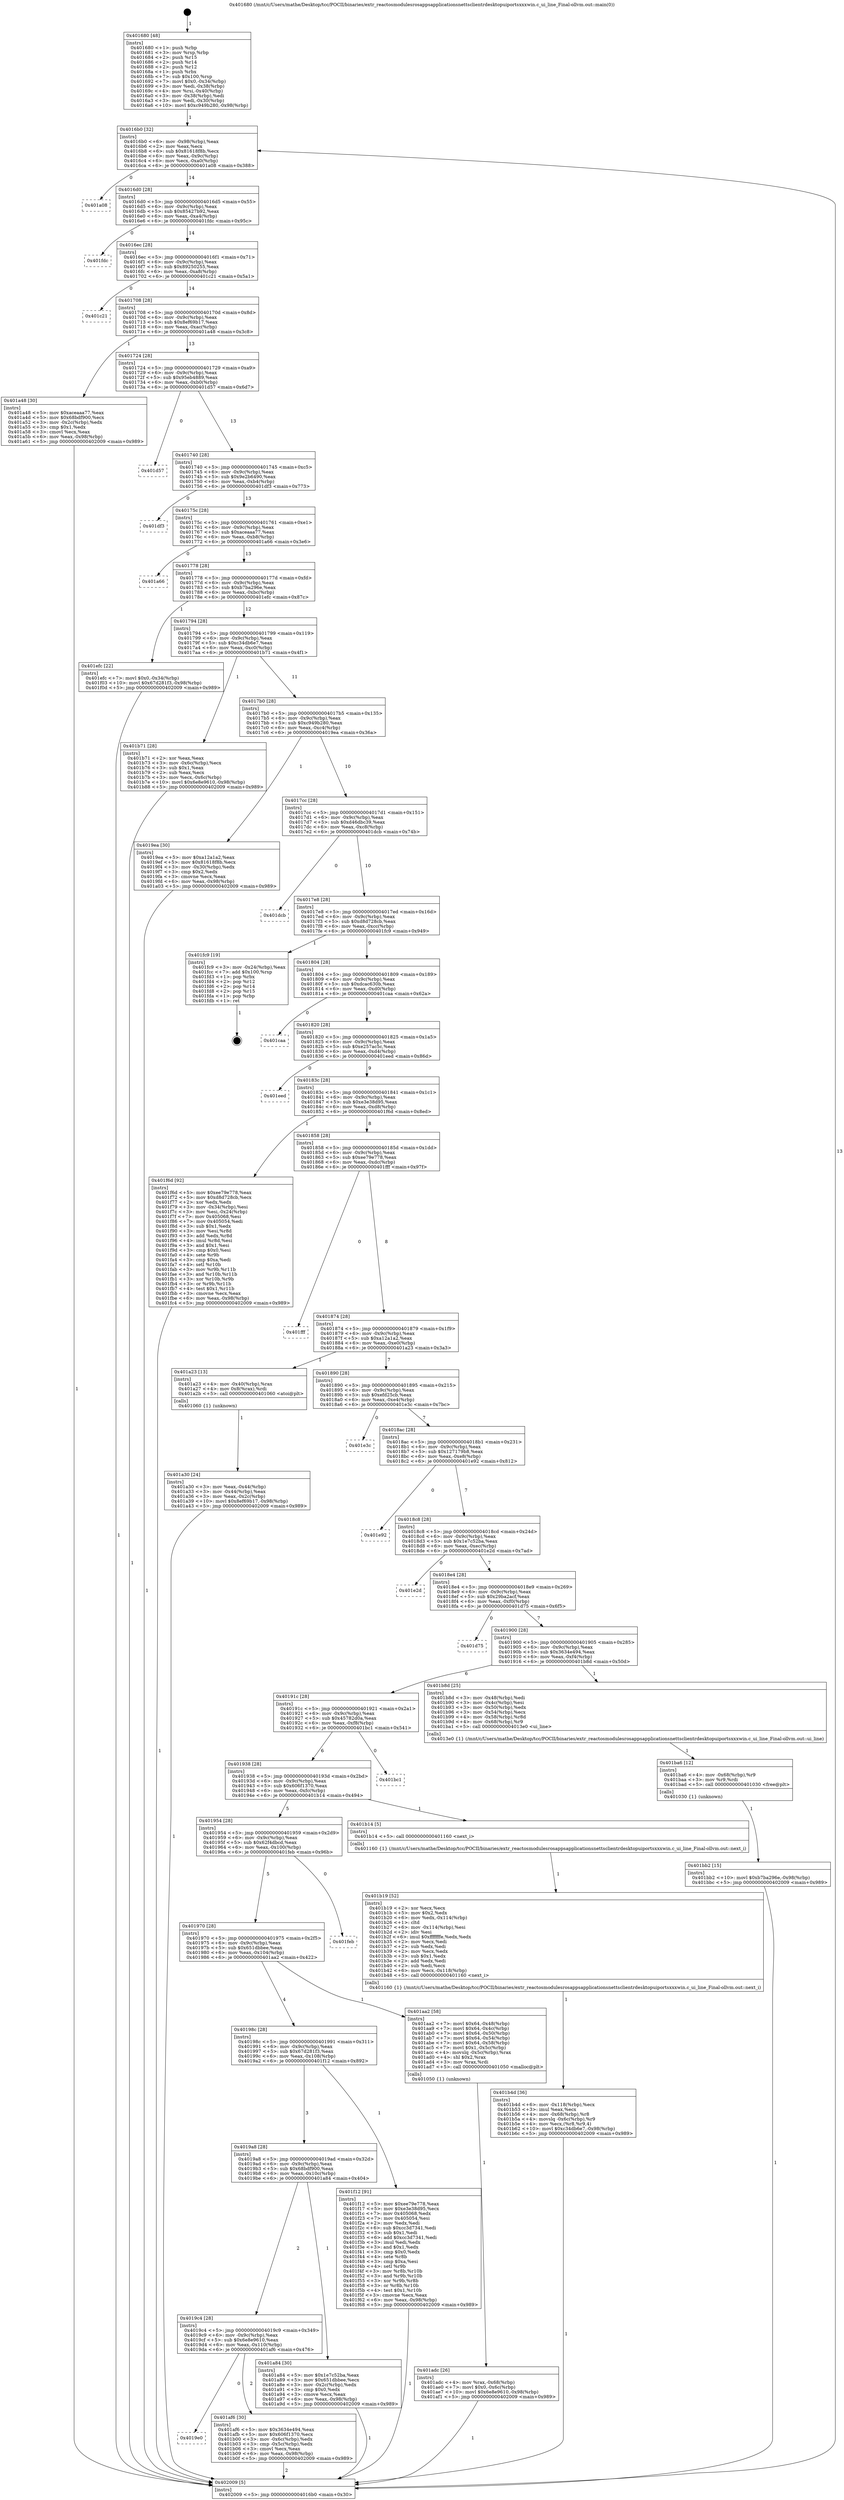 digraph "0x401680" {
  label = "0x401680 (/mnt/c/Users/mathe/Desktop/tcc/POCII/binaries/extr_reactosmodulesrosappsapplicationsnettsclientrdesktopuiportsxxxwin.c_ui_line_Final-ollvm.out::main(0))"
  labelloc = "t"
  node[shape=record]

  Entry [label="",width=0.3,height=0.3,shape=circle,fillcolor=black,style=filled]
  "0x4016b0" [label="{
     0x4016b0 [32]\l
     | [instrs]\l
     &nbsp;&nbsp;0x4016b0 \<+6\>: mov -0x98(%rbp),%eax\l
     &nbsp;&nbsp;0x4016b6 \<+2\>: mov %eax,%ecx\l
     &nbsp;&nbsp;0x4016b8 \<+6\>: sub $0x81618f8b,%ecx\l
     &nbsp;&nbsp;0x4016be \<+6\>: mov %eax,-0x9c(%rbp)\l
     &nbsp;&nbsp;0x4016c4 \<+6\>: mov %ecx,-0xa0(%rbp)\l
     &nbsp;&nbsp;0x4016ca \<+6\>: je 0000000000401a08 \<main+0x388\>\l
  }"]
  "0x401a08" [label="{
     0x401a08\l
  }", style=dashed]
  "0x4016d0" [label="{
     0x4016d0 [28]\l
     | [instrs]\l
     &nbsp;&nbsp;0x4016d0 \<+5\>: jmp 00000000004016d5 \<main+0x55\>\l
     &nbsp;&nbsp;0x4016d5 \<+6\>: mov -0x9c(%rbp),%eax\l
     &nbsp;&nbsp;0x4016db \<+5\>: sub $0x85427b92,%eax\l
     &nbsp;&nbsp;0x4016e0 \<+6\>: mov %eax,-0xa4(%rbp)\l
     &nbsp;&nbsp;0x4016e6 \<+6\>: je 0000000000401fdc \<main+0x95c\>\l
  }"]
  Exit [label="",width=0.3,height=0.3,shape=circle,fillcolor=black,style=filled,peripheries=2]
  "0x401fdc" [label="{
     0x401fdc\l
  }", style=dashed]
  "0x4016ec" [label="{
     0x4016ec [28]\l
     | [instrs]\l
     &nbsp;&nbsp;0x4016ec \<+5\>: jmp 00000000004016f1 \<main+0x71\>\l
     &nbsp;&nbsp;0x4016f1 \<+6\>: mov -0x9c(%rbp),%eax\l
     &nbsp;&nbsp;0x4016f7 \<+5\>: sub $0x89250255,%eax\l
     &nbsp;&nbsp;0x4016fc \<+6\>: mov %eax,-0xa8(%rbp)\l
     &nbsp;&nbsp;0x401702 \<+6\>: je 0000000000401c21 \<main+0x5a1\>\l
  }"]
  "0x401bb2" [label="{
     0x401bb2 [15]\l
     | [instrs]\l
     &nbsp;&nbsp;0x401bb2 \<+10\>: movl $0xb7ba296e,-0x98(%rbp)\l
     &nbsp;&nbsp;0x401bbc \<+5\>: jmp 0000000000402009 \<main+0x989\>\l
  }"]
  "0x401c21" [label="{
     0x401c21\l
  }", style=dashed]
  "0x401708" [label="{
     0x401708 [28]\l
     | [instrs]\l
     &nbsp;&nbsp;0x401708 \<+5\>: jmp 000000000040170d \<main+0x8d\>\l
     &nbsp;&nbsp;0x40170d \<+6\>: mov -0x9c(%rbp),%eax\l
     &nbsp;&nbsp;0x401713 \<+5\>: sub $0x8ef69b17,%eax\l
     &nbsp;&nbsp;0x401718 \<+6\>: mov %eax,-0xac(%rbp)\l
     &nbsp;&nbsp;0x40171e \<+6\>: je 0000000000401a48 \<main+0x3c8\>\l
  }"]
  "0x401ba6" [label="{
     0x401ba6 [12]\l
     | [instrs]\l
     &nbsp;&nbsp;0x401ba6 \<+4\>: mov -0x68(%rbp),%r9\l
     &nbsp;&nbsp;0x401baa \<+3\>: mov %r9,%rdi\l
     &nbsp;&nbsp;0x401bad \<+5\>: call 0000000000401030 \<free@plt\>\l
     | [calls]\l
     &nbsp;&nbsp;0x401030 \{1\} (unknown)\l
  }"]
  "0x401a48" [label="{
     0x401a48 [30]\l
     | [instrs]\l
     &nbsp;&nbsp;0x401a48 \<+5\>: mov $0xaceaaa77,%eax\l
     &nbsp;&nbsp;0x401a4d \<+5\>: mov $0x68bdf900,%ecx\l
     &nbsp;&nbsp;0x401a52 \<+3\>: mov -0x2c(%rbp),%edx\l
     &nbsp;&nbsp;0x401a55 \<+3\>: cmp $0x1,%edx\l
     &nbsp;&nbsp;0x401a58 \<+3\>: cmovl %ecx,%eax\l
     &nbsp;&nbsp;0x401a5b \<+6\>: mov %eax,-0x98(%rbp)\l
     &nbsp;&nbsp;0x401a61 \<+5\>: jmp 0000000000402009 \<main+0x989\>\l
  }"]
  "0x401724" [label="{
     0x401724 [28]\l
     | [instrs]\l
     &nbsp;&nbsp;0x401724 \<+5\>: jmp 0000000000401729 \<main+0xa9\>\l
     &nbsp;&nbsp;0x401729 \<+6\>: mov -0x9c(%rbp),%eax\l
     &nbsp;&nbsp;0x40172f \<+5\>: sub $0x95eb4889,%eax\l
     &nbsp;&nbsp;0x401734 \<+6\>: mov %eax,-0xb0(%rbp)\l
     &nbsp;&nbsp;0x40173a \<+6\>: je 0000000000401d57 \<main+0x6d7\>\l
  }"]
  "0x401b4d" [label="{
     0x401b4d [36]\l
     | [instrs]\l
     &nbsp;&nbsp;0x401b4d \<+6\>: mov -0x118(%rbp),%ecx\l
     &nbsp;&nbsp;0x401b53 \<+3\>: imul %eax,%ecx\l
     &nbsp;&nbsp;0x401b56 \<+4\>: mov -0x68(%rbp),%r8\l
     &nbsp;&nbsp;0x401b5a \<+4\>: movslq -0x6c(%rbp),%r9\l
     &nbsp;&nbsp;0x401b5e \<+4\>: mov %ecx,(%r8,%r9,4)\l
     &nbsp;&nbsp;0x401b62 \<+10\>: movl $0xc34db6e7,-0x98(%rbp)\l
     &nbsp;&nbsp;0x401b6c \<+5\>: jmp 0000000000402009 \<main+0x989\>\l
  }"]
  "0x401d57" [label="{
     0x401d57\l
  }", style=dashed]
  "0x401740" [label="{
     0x401740 [28]\l
     | [instrs]\l
     &nbsp;&nbsp;0x401740 \<+5\>: jmp 0000000000401745 \<main+0xc5\>\l
     &nbsp;&nbsp;0x401745 \<+6\>: mov -0x9c(%rbp),%eax\l
     &nbsp;&nbsp;0x40174b \<+5\>: sub $0x9e2b6490,%eax\l
     &nbsp;&nbsp;0x401750 \<+6\>: mov %eax,-0xb4(%rbp)\l
     &nbsp;&nbsp;0x401756 \<+6\>: je 0000000000401df3 \<main+0x773\>\l
  }"]
  "0x401b19" [label="{
     0x401b19 [52]\l
     | [instrs]\l
     &nbsp;&nbsp;0x401b19 \<+2\>: xor %ecx,%ecx\l
     &nbsp;&nbsp;0x401b1b \<+5\>: mov $0x2,%edx\l
     &nbsp;&nbsp;0x401b20 \<+6\>: mov %edx,-0x114(%rbp)\l
     &nbsp;&nbsp;0x401b26 \<+1\>: cltd\l
     &nbsp;&nbsp;0x401b27 \<+6\>: mov -0x114(%rbp),%esi\l
     &nbsp;&nbsp;0x401b2d \<+2\>: idiv %esi\l
     &nbsp;&nbsp;0x401b2f \<+6\>: imul $0xfffffffe,%edx,%edx\l
     &nbsp;&nbsp;0x401b35 \<+2\>: mov %ecx,%edi\l
     &nbsp;&nbsp;0x401b37 \<+2\>: sub %edx,%edi\l
     &nbsp;&nbsp;0x401b39 \<+2\>: mov %ecx,%edx\l
     &nbsp;&nbsp;0x401b3b \<+3\>: sub $0x1,%edx\l
     &nbsp;&nbsp;0x401b3e \<+2\>: add %edx,%edi\l
     &nbsp;&nbsp;0x401b40 \<+2\>: sub %edi,%ecx\l
     &nbsp;&nbsp;0x401b42 \<+6\>: mov %ecx,-0x118(%rbp)\l
     &nbsp;&nbsp;0x401b48 \<+5\>: call 0000000000401160 \<next_i\>\l
     | [calls]\l
     &nbsp;&nbsp;0x401160 \{1\} (/mnt/c/Users/mathe/Desktop/tcc/POCII/binaries/extr_reactosmodulesrosappsapplicationsnettsclientrdesktopuiportsxxxwin.c_ui_line_Final-ollvm.out::next_i)\l
  }"]
  "0x401df3" [label="{
     0x401df3\l
  }", style=dashed]
  "0x40175c" [label="{
     0x40175c [28]\l
     | [instrs]\l
     &nbsp;&nbsp;0x40175c \<+5\>: jmp 0000000000401761 \<main+0xe1\>\l
     &nbsp;&nbsp;0x401761 \<+6\>: mov -0x9c(%rbp),%eax\l
     &nbsp;&nbsp;0x401767 \<+5\>: sub $0xaceaaa77,%eax\l
     &nbsp;&nbsp;0x40176c \<+6\>: mov %eax,-0xb8(%rbp)\l
     &nbsp;&nbsp;0x401772 \<+6\>: je 0000000000401a66 \<main+0x3e6\>\l
  }"]
  "0x4019e0" [label="{
     0x4019e0\l
  }", style=dashed]
  "0x401a66" [label="{
     0x401a66\l
  }", style=dashed]
  "0x401778" [label="{
     0x401778 [28]\l
     | [instrs]\l
     &nbsp;&nbsp;0x401778 \<+5\>: jmp 000000000040177d \<main+0xfd\>\l
     &nbsp;&nbsp;0x40177d \<+6\>: mov -0x9c(%rbp),%eax\l
     &nbsp;&nbsp;0x401783 \<+5\>: sub $0xb7ba296e,%eax\l
     &nbsp;&nbsp;0x401788 \<+6\>: mov %eax,-0xbc(%rbp)\l
     &nbsp;&nbsp;0x40178e \<+6\>: je 0000000000401efc \<main+0x87c\>\l
  }"]
  "0x401af6" [label="{
     0x401af6 [30]\l
     | [instrs]\l
     &nbsp;&nbsp;0x401af6 \<+5\>: mov $0x3634e494,%eax\l
     &nbsp;&nbsp;0x401afb \<+5\>: mov $0x606f1370,%ecx\l
     &nbsp;&nbsp;0x401b00 \<+3\>: mov -0x6c(%rbp),%edx\l
     &nbsp;&nbsp;0x401b03 \<+3\>: cmp -0x5c(%rbp),%edx\l
     &nbsp;&nbsp;0x401b06 \<+3\>: cmovl %ecx,%eax\l
     &nbsp;&nbsp;0x401b09 \<+6\>: mov %eax,-0x98(%rbp)\l
     &nbsp;&nbsp;0x401b0f \<+5\>: jmp 0000000000402009 \<main+0x989\>\l
  }"]
  "0x401efc" [label="{
     0x401efc [22]\l
     | [instrs]\l
     &nbsp;&nbsp;0x401efc \<+7\>: movl $0x0,-0x34(%rbp)\l
     &nbsp;&nbsp;0x401f03 \<+10\>: movl $0x67d281f3,-0x98(%rbp)\l
     &nbsp;&nbsp;0x401f0d \<+5\>: jmp 0000000000402009 \<main+0x989\>\l
  }"]
  "0x401794" [label="{
     0x401794 [28]\l
     | [instrs]\l
     &nbsp;&nbsp;0x401794 \<+5\>: jmp 0000000000401799 \<main+0x119\>\l
     &nbsp;&nbsp;0x401799 \<+6\>: mov -0x9c(%rbp),%eax\l
     &nbsp;&nbsp;0x40179f \<+5\>: sub $0xc34db6e7,%eax\l
     &nbsp;&nbsp;0x4017a4 \<+6\>: mov %eax,-0xc0(%rbp)\l
     &nbsp;&nbsp;0x4017aa \<+6\>: je 0000000000401b71 \<main+0x4f1\>\l
  }"]
  "0x401adc" [label="{
     0x401adc [26]\l
     | [instrs]\l
     &nbsp;&nbsp;0x401adc \<+4\>: mov %rax,-0x68(%rbp)\l
     &nbsp;&nbsp;0x401ae0 \<+7\>: movl $0x0,-0x6c(%rbp)\l
     &nbsp;&nbsp;0x401ae7 \<+10\>: movl $0x6e8e9610,-0x98(%rbp)\l
     &nbsp;&nbsp;0x401af1 \<+5\>: jmp 0000000000402009 \<main+0x989\>\l
  }"]
  "0x401b71" [label="{
     0x401b71 [28]\l
     | [instrs]\l
     &nbsp;&nbsp;0x401b71 \<+2\>: xor %eax,%eax\l
     &nbsp;&nbsp;0x401b73 \<+3\>: mov -0x6c(%rbp),%ecx\l
     &nbsp;&nbsp;0x401b76 \<+3\>: sub $0x1,%eax\l
     &nbsp;&nbsp;0x401b79 \<+2\>: sub %eax,%ecx\l
     &nbsp;&nbsp;0x401b7b \<+3\>: mov %ecx,-0x6c(%rbp)\l
     &nbsp;&nbsp;0x401b7e \<+10\>: movl $0x6e8e9610,-0x98(%rbp)\l
     &nbsp;&nbsp;0x401b88 \<+5\>: jmp 0000000000402009 \<main+0x989\>\l
  }"]
  "0x4017b0" [label="{
     0x4017b0 [28]\l
     | [instrs]\l
     &nbsp;&nbsp;0x4017b0 \<+5\>: jmp 00000000004017b5 \<main+0x135\>\l
     &nbsp;&nbsp;0x4017b5 \<+6\>: mov -0x9c(%rbp),%eax\l
     &nbsp;&nbsp;0x4017bb \<+5\>: sub $0xc949b280,%eax\l
     &nbsp;&nbsp;0x4017c0 \<+6\>: mov %eax,-0xc4(%rbp)\l
     &nbsp;&nbsp;0x4017c6 \<+6\>: je 00000000004019ea \<main+0x36a\>\l
  }"]
  "0x4019c4" [label="{
     0x4019c4 [28]\l
     | [instrs]\l
     &nbsp;&nbsp;0x4019c4 \<+5\>: jmp 00000000004019c9 \<main+0x349\>\l
     &nbsp;&nbsp;0x4019c9 \<+6\>: mov -0x9c(%rbp),%eax\l
     &nbsp;&nbsp;0x4019cf \<+5\>: sub $0x6e8e9610,%eax\l
     &nbsp;&nbsp;0x4019d4 \<+6\>: mov %eax,-0x110(%rbp)\l
     &nbsp;&nbsp;0x4019da \<+6\>: je 0000000000401af6 \<main+0x476\>\l
  }"]
  "0x4019ea" [label="{
     0x4019ea [30]\l
     | [instrs]\l
     &nbsp;&nbsp;0x4019ea \<+5\>: mov $0xa12a1a2,%eax\l
     &nbsp;&nbsp;0x4019ef \<+5\>: mov $0x81618f8b,%ecx\l
     &nbsp;&nbsp;0x4019f4 \<+3\>: mov -0x30(%rbp),%edx\l
     &nbsp;&nbsp;0x4019f7 \<+3\>: cmp $0x2,%edx\l
     &nbsp;&nbsp;0x4019fa \<+3\>: cmovne %ecx,%eax\l
     &nbsp;&nbsp;0x4019fd \<+6\>: mov %eax,-0x98(%rbp)\l
     &nbsp;&nbsp;0x401a03 \<+5\>: jmp 0000000000402009 \<main+0x989\>\l
  }"]
  "0x4017cc" [label="{
     0x4017cc [28]\l
     | [instrs]\l
     &nbsp;&nbsp;0x4017cc \<+5\>: jmp 00000000004017d1 \<main+0x151\>\l
     &nbsp;&nbsp;0x4017d1 \<+6\>: mov -0x9c(%rbp),%eax\l
     &nbsp;&nbsp;0x4017d7 \<+5\>: sub $0xd46dbc39,%eax\l
     &nbsp;&nbsp;0x4017dc \<+6\>: mov %eax,-0xc8(%rbp)\l
     &nbsp;&nbsp;0x4017e2 \<+6\>: je 0000000000401dcb \<main+0x74b\>\l
  }"]
  "0x402009" [label="{
     0x402009 [5]\l
     | [instrs]\l
     &nbsp;&nbsp;0x402009 \<+5\>: jmp 00000000004016b0 \<main+0x30\>\l
  }"]
  "0x401680" [label="{
     0x401680 [48]\l
     | [instrs]\l
     &nbsp;&nbsp;0x401680 \<+1\>: push %rbp\l
     &nbsp;&nbsp;0x401681 \<+3\>: mov %rsp,%rbp\l
     &nbsp;&nbsp;0x401684 \<+2\>: push %r15\l
     &nbsp;&nbsp;0x401686 \<+2\>: push %r14\l
     &nbsp;&nbsp;0x401688 \<+2\>: push %r12\l
     &nbsp;&nbsp;0x40168a \<+1\>: push %rbx\l
     &nbsp;&nbsp;0x40168b \<+7\>: sub $0x100,%rsp\l
     &nbsp;&nbsp;0x401692 \<+7\>: movl $0x0,-0x34(%rbp)\l
     &nbsp;&nbsp;0x401699 \<+3\>: mov %edi,-0x38(%rbp)\l
     &nbsp;&nbsp;0x40169c \<+4\>: mov %rsi,-0x40(%rbp)\l
     &nbsp;&nbsp;0x4016a0 \<+3\>: mov -0x38(%rbp),%edi\l
     &nbsp;&nbsp;0x4016a3 \<+3\>: mov %edi,-0x30(%rbp)\l
     &nbsp;&nbsp;0x4016a6 \<+10\>: movl $0xc949b280,-0x98(%rbp)\l
  }"]
  "0x401a84" [label="{
     0x401a84 [30]\l
     | [instrs]\l
     &nbsp;&nbsp;0x401a84 \<+5\>: mov $0x1e7c52ba,%eax\l
     &nbsp;&nbsp;0x401a89 \<+5\>: mov $0x651dbbee,%ecx\l
     &nbsp;&nbsp;0x401a8e \<+3\>: mov -0x2c(%rbp),%edx\l
     &nbsp;&nbsp;0x401a91 \<+3\>: cmp $0x0,%edx\l
     &nbsp;&nbsp;0x401a94 \<+3\>: cmove %ecx,%eax\l
     &nbsp;&nbsp;0x401a97 \<+6\>: mov %eax,-0x98(%rbp)\l
     &nbsp;&nbsp;0x401a9d \<+5\>: jmp 0000000000402009 \<main+0x989\>\l
  }"]
  "0x401dcb" [label="{
     0x401dcb\l
  }", style=dashed]
  "0x4017e8" [label="{
     0x4017e8 [28]\l
     | [instrs]\l
     &nbsp;&nbsp;0x4017e8 \<+5\>: jmp 00000000004017ed \<main+0x16d\>\l
     &nbsp;&nbsp;0x4017ed \<+6\>: mov -0x9c(%rbp),%eax\l
     &nbsp;&nbsp;0x4017f3 \<+5\>: sub $0xd8d728cb,%eax\l
     &nbsp;&nbsp;0x4017f8 \<+6\>: mov %eax,-0xcc(%rbp)\l
     &nbsp;&nbsp;0x4017fe \<+6\>: je 0000000000401fc9 \<main+0x949\>\l
  }"]
  "0x4019a8" [label="{
     0x4019a8 [28]\l
     | [instrs]\l
     &nbsp;&nbsp;0x4019a8 \<+5\>: jmp 00000000004019ad \<main+0x32d\>\l
     &nbsp;&nbsp;0x4019ad \<+6\>: mov -0x9c(%rbp),%eax\l
     &nbsp;&nbsp;0x4019b3 \<+5\>: sub $0x68bdf900,%eax\l
     &nbsp;&nbsp;0x4019b8 \<+6\>: mov %eax,-0x10c(%rbp)\l
     &nbsp;&nbsp;0x4019be \<+6\>: je 0000000000401a84 \<main+0x404\>\l
  }"]
  "0x401fc9" [label="{
     0x401fc9 [19]\l
     | [instrs]\l
     &nbsp;&nbsp;0x401fc9 \<+3\>: mov -0x24(%rbp),%eax\l
     &nbsp;&nbsp;0x401fcc \<+7\>: add $0x100,%rsp\l
     &nbsp;&nbsp;0x401fd3 \<+1\>: pop %rbx\l
     &nbsp;&nbsp;0x401fd4 \<+2\>: pop %r12\l
     &nbsp;&nbsp;0x401fd6 \<+2\>: pop %r14\l
     &nbsp;&nbsp;0x401fd8 \<+2\>: pop %r15\l
     &nbsp;&nbsp;0x401fda \<+1\>: pop %rbp\l
     &nbsp;&nbsp;0x401fdb \<+1\>: ret\l
  }"]
  "0x401804" [label="{
     0x401804 [28]\l
     | [instrs]\l
     &nbsp;&nbsp;0x401804 \<+5\>: jmp 0000000000401809 \<main+0x189\>\l
     &nbsp;&nbsp;0x401809 \<+6\>: mov -0x9c(%rbp),%eax\l
     &nbsp;&nbsp;0x40180f \<+5\>: sub $0xdcac630b,%eax\l
     &nbsp;&nbsp;0x401814 \<+6\>: mov %eax,-0xd0(%rbp)\l
     &nbsp;&nbsp;0x40181a \<+6\>: je 0000000000401caa \<main+0x62a\>\l
  }"]
  "0x401f12" [label="{
     0x401f12 [91]\l
     | [instrs]\l
     &nbsp;&nbsp;0x401f12 \<+5\>: mov $0xee79e778,%eax\l
     &nbsp;&nbsp;0x401f17 \<+5\>: mov $0xe3e38d95,%ecx\l
     &nbsp;&nbsp;0x401f1c \<+7\>: mov 0x405068,%edx\l
     &nbsp;&nbsp;0x401f23 \<+7\>: mov 0x405054,%esi\l
     &nbsp;&nbsp;0x401f2a \<+2\>: mov %edx,%edi\l
     &nbsp;&nbsp;0x401f2c \<+6\>: sub $0xcc3d7341,%edi\l
     &nbsp;&nbsp;0x401f32 \<+3\>: sub $0x1,%edi\l
     &nbsp;&nbsp;0x401f35 \<+6\>: add $0xcc3d7341,%edi\l
     &nbsp;&nbsp;0x401f3b \<+3\>: imul %edi,%edx\l
     &nbsp;&nbsp;0x401f3e \<+3\>: and $0x1,%edx\l
     &nbsp;&nbsp;0x401f41 \<+3\>: cmp $0x0,%edx\l
     &nbsp;&nbsp;0x401f44 \<+4\>: sete %r8b\l
     &nbsp;&nbsp;0x401f48 \<+3\>: cmp $0xa,%esi\l
     &nbsp;&nbsp;0x401f4b \<+4\>: setl %r9b\l
     &nbsp;&nbsp;0x401f4f \<+3\>: mov %r8b,%r10b\l
     &nbsp;&nbsp;0x401f52 \<+3\>: and %r9b,%r10b\l
     &nbsp;&nbsp;0x401f55 \<+3\>: xor %r9b,%r8b\l
     &nbsp;&nbsp;0x401f58 \<+3\>: or %r8b,%r10b\l
     &nbsp;&nbsp;0x401f5b \<+4\>: test $0x1,%r10b\l
     &nbsp;&nbsp;0x401f5f \<+3\>: cmovne %ecx,%eax\l
     &nbsp;&nbsp;0x401f62 \<+6\>: mov %eax,-0x98(%rbp)\l
     &nbsp;&nbsp;0x401f68 \<+5\>: jmp 0000000000402009 \<main+0x989\>\l
  }"]
  "0x401caa" [label="{
     0x401caa\l
  }", style=dashed]
  "0x401820" [label="{
     0x401820 [28]\l
     | [instrs]\l
     &nbsp;&nbsp;0x401820 \<+5\>: jmp 0000000000401825 \<main+0x1a5\>\l
     &nbsp;&nbsp;0x401825 \<+6\>: mov -0x9c(%rbp),%eax\l
     &nbsp;&nbsp;0x40182b \<+5\>: sub $0xe257ac5c,%eax\l
     &nbsp;&nbsp;0x401830 \<+6\>: mov %eax,-0xd4(%rbp)\l
     &nbsp;&nbsp;0x401836 \<+6\>: je 0000000000401eed \<main+0x86d\>\l
  }"]
  "0x40198c" [label="{
     0x40198c [28]\l
     | [instrs]\l
     &nbsp;&nbsp;0x40198c \<+5\>: jmp 0000000000401991 \<main+0x311\>\l
     &nbsp;&nbsp;0x401991 \<+6\>: mov -0x9c(%rbp),%eax\l
     &nbsp;&nbsp;0x401997 \<+5\>: sub $0x67d281f3,%eax\l
     &nbsp;&nbsp;0x40199c \<+6\>: mov %eax,-0x108(%rbp)\l
     &nbsp;&nbsp;0x4019a2 \<+6\>: je 0000000000401f12 \<main+0x892\>\l
  }"]
  "0x401eed" [label="{
     0x401eed\l
  }", style=dashed]
  "0x40183c" [label="{
     0x40183c [28]\l
     | [instrs]\l
     &nbsp;&nbsp;0x40183c \<+5\>: jmp 0000000000401841 \<main+0x1c1\>\l
     &nbsp;&nbsp;0x401841 \<+6\>: mov -0x9c(%rbp),%eax\l
     &nbsp;&nbsp;0x401847 \<+5\>: sub $0xe3e38d95,%eax\l
     &nbsp;&nbsp;0x40184c \<+6\>: mov %eax,-0xd8(%rbp)\l
     &nbsp;&nbsp;0x401852 \<+6\>: je 0000000000401f6d \<main+0x8ed\>\l
  }"]
  "0x401aa2" [label="{
     0x401aa2 [58]\l
     | [instrs]\l
     &nbsp;&nbsp;0x401aa2 \<+7\>: movl $0x64,-0x48(%rbp)\l
     &nbsp;&nbsp;0x401aa9 \<+7\>: movl $0x64,-0x4c(%rbp)\l
     &nbsp;&nbsp;0x401ab0 \<+7\>: movl $0x64,-0x50(%rbp)\l
     &nbsp;&nbsp;0x401ab7 \<+7\>: movl $0x64,-0x54(%rbp)\l
     &nbsp;&nbsp;0x401abe \<+7\>: movl $0x64,-0x58(%rbp)\l
     &nbsp;&nbsp;0x401ac5 \<+7\>: movl $0x1,-0x5c(%rbp)\l
     &nbsp;&nbsp;0x401acc \<+4\>: movslq -0x5c(%rbp),%rax\l
     &nbsp;&nbsp;0x401ad0 \<+4\>: shl $0x2,%rax\l
     &nbsp;&nbsp;0x401ad4 \<+3\>: mov %rax,%rdi\l
     &nbsp;&nbsp;0x401ad7 \<+5\>: call 0000000000401050 \<malloc@plt\>\l
     | [calls]\l
     &nbsp;&nbsp;0x401050 \{1\} (unknown)\l
  }"]
  "0x401f6d" [label="{
     0x401f6d [92]\l
     | [instrs]\l
     &nbsp;&nbsp;0x401f6d \<+5\>: mov $0xee79e778,%eax\l
     &nbsp;&nbsp;0x401f72 \<+5\>: mov $0xd8d728cb,%ecx\l
     &nbsp;&nbsp;0x401f77 \<+2\>: xor %edx,%edx\l
     &nbsp;&nbsp;0x401f79 \<+3\>: mov -0x34(%rbp),%esi\l
     &nbsp;&nbsp;0x401f7c \<+3\>: mov %esi,-0x24(%rbp)\l
     &nbsp;&nbsp;0x401f7f \<+7\>: mov 0x405068,%esi\l
     &nbsp;&nbsp;0x401f86 \<+7\>: mov 0x405054,%edi\l
     &nbsp;&nbsp;0x401f8d \<+3\>: sub $0x1,%edx\l
     &nbsp;&nbsp;0x401f90 \<+3\>: mov %esi,%r8d\l
     &nbsp;&nbsp;0x401f93 \<+3\>: add %edx,%r8d\l
     &nbsp;&nbsp;0x401f96 \<+4\>: imul %r8d,%esi\l
     &nbsp;&nbsp;0x401f9a \<+3\>: and $0x1,%esi\l
     &nbsp;&nbsp;0x401f9d \<+3\>: cmp $0x0,%esi\l
     &nbsp;&nbsp;0x401fa0 \<+4\>: sete %r9b\l
     &nbsp;&nbsp;0x401fa4 \<+3\>: cmp $0xa,%edi\l
     &nbsp;&nbsp;0x401fa7 \<+4\>: setl %r10b\l
     &nbsp;&nbsp;0x401fab \<+3\>: mov %r9b,%r11b\l
     &nbsp;&nbsp;0x401fae \<+3\>: and %r10b,%r11b\l
     &nbsp;&nbsp;0x401fb1 \<+3\>: xor %r10b,%r9b\l
     &nbsp;&nbsp;0x401fb4 \<+3\>: or %r9b,%r11b\l
     &nbsp;&nbsp;0x401fb7 \<+4\>: test $0x1,%r11b\l
     &nbsp;&nbsp;0x401fbb \<+3\>: cmovne %ecx,%eax\l
     &nbsp;&nbsp;0x401fbe \<+6\>: mov %eax,-0x98(%rbp)\l
     &nbsp;&nbsp;0x401fc4 \<+5\>: jmp 0000000000402009 \<main+0x989\>\l
  }"]
  "0x401858" [label="{
     0x401858 [28]\l
     | [instrs]\l
     &nbsp;&nbsp;0x401858 \<+5\>: jmp 000000000040185d \<main+0x1dd\>\l
     &nbsp;&nbsp;0x40185d \<+6\>: mov -0x9c(%rbp),%eax\l
     &nbsp;&nbsp;0x401863 \<+5\>: sub $0xee79e778,%eax\l
     &nbsp;&nbsp;0x401868 \<+6\>: mov %eax,-0xdc(%rbp)\l
     &nbsp;&nbsp;0x40186e \<+6\>: je 0000000000401fff \<main+0x97f\>\l
  }"]
  "0x401970" [label="{
     0x401970 [28]\l
     | [instrs]\l
     &nbsp;&nbsp;0x401970 \<+5\>: jmp 0000000000401975 \<main+0x2f5\>\l
     &nbsp;&nbsp;0x401975 \<+6\>: mov -0x9c(%rbp),%eax\l
     &nbsp;&nbsp;0x40197b \<+5\>: sub $0x651dbbee,%eax\l
     &nbsp;&nbsp;0x401980 \<+6\>: mov %eax,-0x104(%rbp)\l
     &nbsp;&nbsp;0x401986 \<+6\>: je 0000000000401aa2 \<main+0x422\>\l
  }"]
  "0x401fff" [label="{
     0x401fff\l
  }", style=dashed]
  "0x401874" [label="{
     0x401874 [28]\l
     | [instrs]\l
     &nbsp;&nbsp;0x401874 \<+5\>: jmp 0000000000401879 \<main+0x1f9\>\l
     &nbsp;&nbsp;0x401879 \<+6\>: mov -0x9c(%rbp),%eax\l
     &nbsp;&nbsp;0x40187f \<+5\>: sub $0xa12a1a2,%eax\l
     &nbsp;&nbsp;0x401884 \<+6\>: mov %eax,-0xe0(%rbp)\l
     &nbsp;&nbsp;0x40188a \<+6\>: je 0000000000401a23 \<main+0x3a3\>\l
  }"]
  "0x401feb" [label="{
     0x401feb\l
  }", style=dashed]
  "0x401a23" [label="{
     0x401a23 [13]\l
     | [instrs]\l
     &nbsp;&nbsp;0x401a23 \<+4\>: mov -0x40(%rbp),%rax\l
     &nbsp;&nbsp;0x401a27 \<+4\>: mov 0x8(%rax),%rdi\l
     &nbsp;&nbsp;0x401a2b \<+5\>: call 0000000000401060 \<atoi@plt\>\l
     | [calls]\l
     &nbsp;&nbsp;0x401060 \{1\} (unknown)\l
  }"]
  "0x401890" [label="{
     0x401890 [28]\l
     | [instrs]\l
     &nbsp;&nbsp;0x401890 \<+5\>: jmp 0000000000401895 \<main+0x215\>\l
     &nbsp;&nbsp;0x401895 \<+6\>: mov -0x9c(%rbp),%eax\l
     &nbsp;&nbsp;0x40189b \<+5\>: sub $0xefd25cb,%eax\l
     &nbsp;&nbsp;0x4018a0 \<+6\>: mov %eax,-0xe4(%rbp)\l
     &nbsp;&nbsp;0x4018a6 \<+6\>: je 0000000000401e3c \<main+0x7bc\>\l
  }"]
  "0x401a30" [label="{
     0x401a30 [24]\l
     | [instrs]\l
     &nbsp;&nbsp;0x401a30 \<+3\>: mov %eax,-0x44(%rbp)\l
     &nbsp;&nbsp;0x401a33 \<+3\>: mov -0x44(%rbp),%eax\l
     &nbsp;&nbsp;0x401a36 \<+3\>: mov %eax,-0x2c(%rbp)\l
     &nbsp;&nbsp;0x401a39 \<+10\>: movl $0x8ef69b17,-0x98(%rbp)\l
     &nbsp;&nbsp;0x401a43 \<+5\>: jmp 0000000000402009 \<main+0x989\>\l
  }"]
  "0x401954" [label="{
     0x401954 [28]\l
     | [instrs]\l
     &nbsp;&nbsp;0x401954 \<+5\>: jmp 0000000000401959 \<main+0x2d9\>\l
     &nbsp;&nbsp;0x401959 \<+6\>: mov -0x9c(%rbp),%eax\l
     &nbsp;&nbsp;0x40195f \<+5\>: sub $0x62f4dbcd,%eax\l
     &nbsp;&nbsp;0x401964 \<+6\>: mov %eax,-0x100(%rbp)\l
     &nbsp;&nbsp;0x40196a \<+6\>: je 0000000000401feb \<main+0x96b\>\l
  }"]
  "0x401e3c" [label="{
     0x401e3c\l
  }", style=dashed]
  "0x4018ac" [label="{
     0x4018ac [28]\l
     | [instrs]\l
     &nbsp;&nbsp;0x4018ac \<+5\>: jmp 00000000004018b1 \<main+0x231\>\l
     &nbsp;&nbsp;0x4018b1 \<+6\>: mov -0x9c(%rbp),%eax\l
     &nbsp;&nbsp;0x4018b7 \<+5\>: sub $0x127179b8,%eax\l
     &nbsp;&nbsp;0x4018bc \<+6\>: mov %eax,-0xe8(%rbp)\l
     &nbsp;&nbsp;0x4018c2 \<+6\>: je 0000000000401e92 \<main+0x812\>\l
  }"]
  "0x401b14" [label="{
     0x401b14 [5]\l
     | [instrs]\l
     &nbsp;&nbsp;0x401b14 \<+5\>: call 0000000000401160 \<next_i\>\l
     | [calls]\l
     &nbsp;&nbsp;0x401160 \{1\} (/mnt/c/Users/mathe/Desktop/tcc/POCII/binaries/extr_reactosmodulesrosappsapplicationsnettsclientrdesktopuiportsxxxwin.c_ui_line_Final-ollvm.out::next_i)\l
  }"]
  "0x401e92" [label="{
     0x401e92\l
  }", style=dashed]
  "0x4018c8" [label="{
     0x4018c8 [28]\l
     | [instrs]\l
     &nbsp;&nbsp;0x4018c8 \<+5\>: jmp 00000000004018cd \<main+0x24d\>\l
     &nbsp;&nbsp;0x4018cd \<+6\>: mov -0x9c(%rbp),%eax\l
     &nbsp;&nbsp;0x4018d3 \<+5\>: sub $0x1e7c52ba,%eax\l
     &nbsp;&nbsp;0x4018d8 \<+6\>: mov %eax,-0xec(%rbp)\l
     &nbsp;&nbsp;0x4018de \<+6\>: je 0000000000401e2d \<main+0x7ad\>\l
  }"]
  "0x401938" [label="{
     0x401938 [28]\l
     | [instrs]\l
     &nbsp;&nbsp;0x401938 \<+5\>: jmp 000000000040193d \<main+0x2bd\>\l
     &nbsp;&nbsp;0x40193d \<+6\>: mov -0x9c(%rbp),%eax\l
     &nbsp;&nbsp;0x401943 \<+5\>: sub $0x606f1370,%eax\l
     &nbsp;&nbsp;0x401948 \<+6\>: mov %eax,-0xfc(%rbp)\l
     &nbsp;&nbsp;0x40194e \<+6\>: je 0000000000401b14 \<main+0x494\>\l
  }"]
  "0x401e2d" [label="{
     0x401e2d\l
  }", style=dashed]
  "0x4018e4" [label="{
     0x4018e4 [28]\l
     | [instrs]\l
     &nbsp;&nbsp;0x4018e4 \<+5\>: jmp 00000000004018e9 \<main+0x269\>\l
     &nbsp;&nbsp;0x4018e9 \<+6\>: mov -0x9c(%rbp),%eax\l
     &nbsp;&nbsp;0x4018ef \<+5\>: sub $0x29ba2acf,%eax\l
     &nbsp;&nbsp;0x4018f4 \<+6\>: mov %eax,-0xf0(%rbp)\l
     &nbsp;&nbsp;0x4018fa \<+6\>: je 0000000000401d75 \<main+0x6f5\>\l
  }"]
  "0x401bc1" [label="{
     0x401bc1\l
  }", style=dashed]
  "0x401d75" [label="{
     0x401d75\l
  }", style=dashed]
  "0x401900" [label="{
     0x401900 [28]\l
     | [instrs]\l
     &nbsp;&nbsp;0x401900 \<+5\>: jmp 0000000000401905 \<main+0x285\>\l
     &nbsp;&nbsp;0x401905 \<+6\>: mov -0x9c(%rbp),%eax\l
     &nbsp;&nbsp;0x40190b \<+5\>: sub $0x3634e494,%eax\l
     &nbsp;&nbsp;0x401910 \<+6\>: mov %eax,-0xf4(%rbp)\l
     &nbsp;&nbsp;0x401916 \<+6\>: je 0000000000401b8d \<main+0x50d\>\l
  }"]
  "0x40191c" [label="{
     0x40191c [28]\l
     | [instrs]\l
     &nbsp;&nbsp;0x40191c \<+5\>: jmp 0000000000401921 \<main+0x2a1\>\l
     &nbsp;&nbsp;0x401921 \<+6\>: mov -0x9c(%rbp),%eax\l
     &nbsp;&nbsp;0x401927 \<+5\>: sub $0x45782d0a,%eax\l
     &nbsp;&nbsp;0x40192c \<+6\>: mov %eax,-0xf8(%rbp)\l
     &nbsp;&nbsp;0x401932 \<+6\>: je 0000000000401bc1 \<main+0x541\>\l
  }"]
  "0x401b8d" [label="{
     0x401b8d [25]\l
     | [instrs]\l
     &nbsp;&nbsp;0x401b8d \<+3\>: mov -0x48(%rbp),%edi\l
     &nbsp;&nbsp;0x401b90 \<+3\>: mov -0x4c(%rbp),%esi\l
     &nbsp;&nbsp;0x401b93 \<+3\>: mov -0x50(%rbp),%edx\l
     &nbsp;&nbsp;0x401b96 \<+3\>: mov -0x54(%rbp),%ecx\l
     &nbsp;&nbsp;0x401b99 \<+4\>: mov -0x58(%rbp),%r8d\l
     &nbsp;&nbsp;0x401b9d \<+4\>: mov -0x68(%rbp),%r9\l
     &nbsp;&nbsp;0x401ba1 \<+5\>: call 00000000004013e0 \<ui_line\>\l
     | [calls]\l
     &nbsp;&nbsp;0x4013e0 \{1\} (/mnt/c/Users/mathe/Desktop/tcc/POCII/binaries/extr_reactosmodulesrosappsapplicationsnettsclientrdesktopuiportsxxxwin.c_ui_line_Final-ollvm.out::ui_line)\l
  }"]
  Entry -> "0x401680" [label=" 1"]
  "0x4016b0" -> "0x401a08" [label=" 0"]
  "0x4016b0" -> "0x4016d0" [label=" 14"]
  "0x401fc9" -> Exit [label=" 1"]
  "0x4016d0" -> "0x401fdc" [label=" 0"]
  "0x4016d0" -> "0x4016ec" [label=" 14"]
  "0x401f6d" -> "0x402009" [label=" 1"]
  "0x4016ec" -> "0x401c21" [label=" 0"]
  "0x4016ec" -> "0x401708" [label=" 14"]
  "0x401f12" -> "0x402009" [label=" 1"]
  "0x401708" -> "0x401a48" [label=" 1"]
  "0x401708" -> "0x401724" [label=" 13"]
  "0x401efc" -> "0x402009" [label=" 1"]
  "0x401724" -> "0x401d57" [label=" 0"]
  "0x401724" -> "0x401740" [label=" 13"]
  "0x401bb2" -> "0x402009" [label=" 1"]
  "0x401740" -> "0x401df3" [label=" 0"]
  "0x401740" -> "0x40175c" [label=" 13"]
  "0x401ba6" -> "0x401bb2" [label=" 1"]
  "0x40175c" -> "0x401a66" [label=" 0"]
  "0x40175c" -> "0x401778" [label=" 13"]
  "0x401b8d" -> "0x401ba6" [label=" 1"]
  "0x401778" -> "0x401efc" [label=" 1"]
  "0x401778" -> "0x401794" [label=" 12"]
  "0x401b71" -> "0x402009" [label=" 1"]
  "0x401794" -> "0x401b71" [label=" 1"]
  "0x401794" -> "0x4017b0" [label=" 11"]
  "0x401b19" -> "0x401b4d" [label=" 1"]
  "0x4017b0" -> "0x4019ea" [label=" 1"]
  "0x4017b0" -> "0x4017cc" [label=" 10"]
  "0x4019ea" -> "0x402009" [label=" 1"]
  "0x401680" -> "0x4016b0" [label=" 1"]
  "0x402009" -> "0x4016b0" [label=" 13"]
  "0x401b14" -> "0x401b19" [label=" 1"]
  "0x4017cc" -> "0x401dcb" [label=" 0"]
  "0x4017cc" -> "0x4017e8" [label=" 10"]
  "0x401af6" -> "0x402009" [label=" 2"]
  "0x4017e8" -> "0x401fc9" [label=" 1"]
  "0x4017e8" -> "0x401804" [label=" 9"]
  "0x4019c4" -> "0x401af6" [label=" 2"]
  "0x401804" -> "0x401caa" [label=" 0"]
  "0x401804" -> "0x401820" [label=" 9"]
  "0x401b4d" -> "0x402009" [label=" 1"]
  "0x401820" -> "0x401eed" [label=" 0"]
  "0x401820" -> "0x40183c" [label=" 9"]
  "0x401aa2" -> "0x401adc" [label=" 1"]
  "0x40183c" -> "0x401f6d" [label=" 1"]
  "0x40183c" -> "0x401858" [label=" 8"]
  "0x401a84" -> "0x402009" [label=" 1"]
  "0x401858" -> "0x401fff" [label=" 0"]
  "0x401858" -> "0x401874" [label=" 8"]
  "0x4019a8" -> "0x401a84" [label=" 1"]
  "0x401874" -> "0x401a23" [label=" 1"]
  "0x401874" -> "0x401890" [label=" 7"]
  "0x401a23" -> "0x401a30" [label=" 1"]
  "0x401a30" -> "0x402009" [label=" 1"]
  "0x401a48" -> "0x402009" [label=" 1"]
  "0x4019c4" -> "0x4019e0" [label=" 0"]
  "0x401890" -> "0x401e3c" [label=" 0"]
  "0x401890" -> "0x4018ac" [label=" 7"]
  "0x40198c" -> "0x401f12" [label=" 1"]
  "0x4018ac" -> "0x401e92" [label=" 0"]
  "0x4018ac" -> "0x4018c8" [label=" 7"]
  "0x401adc" -> "0x402009" [label=" 1"]
  "0x4018c8" -> "0x401e2d" [label=" 0"]
  "0x4018c8" -> "0x4018e4" [label=" 7"]
  "0x401970" -> "0x401aa2" [label=" 1"]
  "0x4018e4" -> "0x401d75" [label=" 0"]
  "0x4018e4" -> "0x401900" [label=" 7"]
  "0x4019a8" -> "0x4019c4" [label=" 2"]
  "0x401900" -> "0x401b8d" [label=" 1"]
  "0x401900" -> "0x40191c" [label=" 6"]
  "0x401954" -> "0x401970" [label=" 5"]
  "0x40191c" -> "0x401bc1" [label=" 0"]
  "0x40191c" -> "0x401938" [label=" 6"]
  "0x401970" -> "0x40198c" [label=" 4"]
  "0x401938" -> "0x401b14" [label=" 1"]
  "0x401938" -> "0x401954" [label=" 5"]
  "0x40198c" -> "0x4019a8" [label=" 3"]
  "0x401954" -> "0x401feb" [label=" 0"]
}
